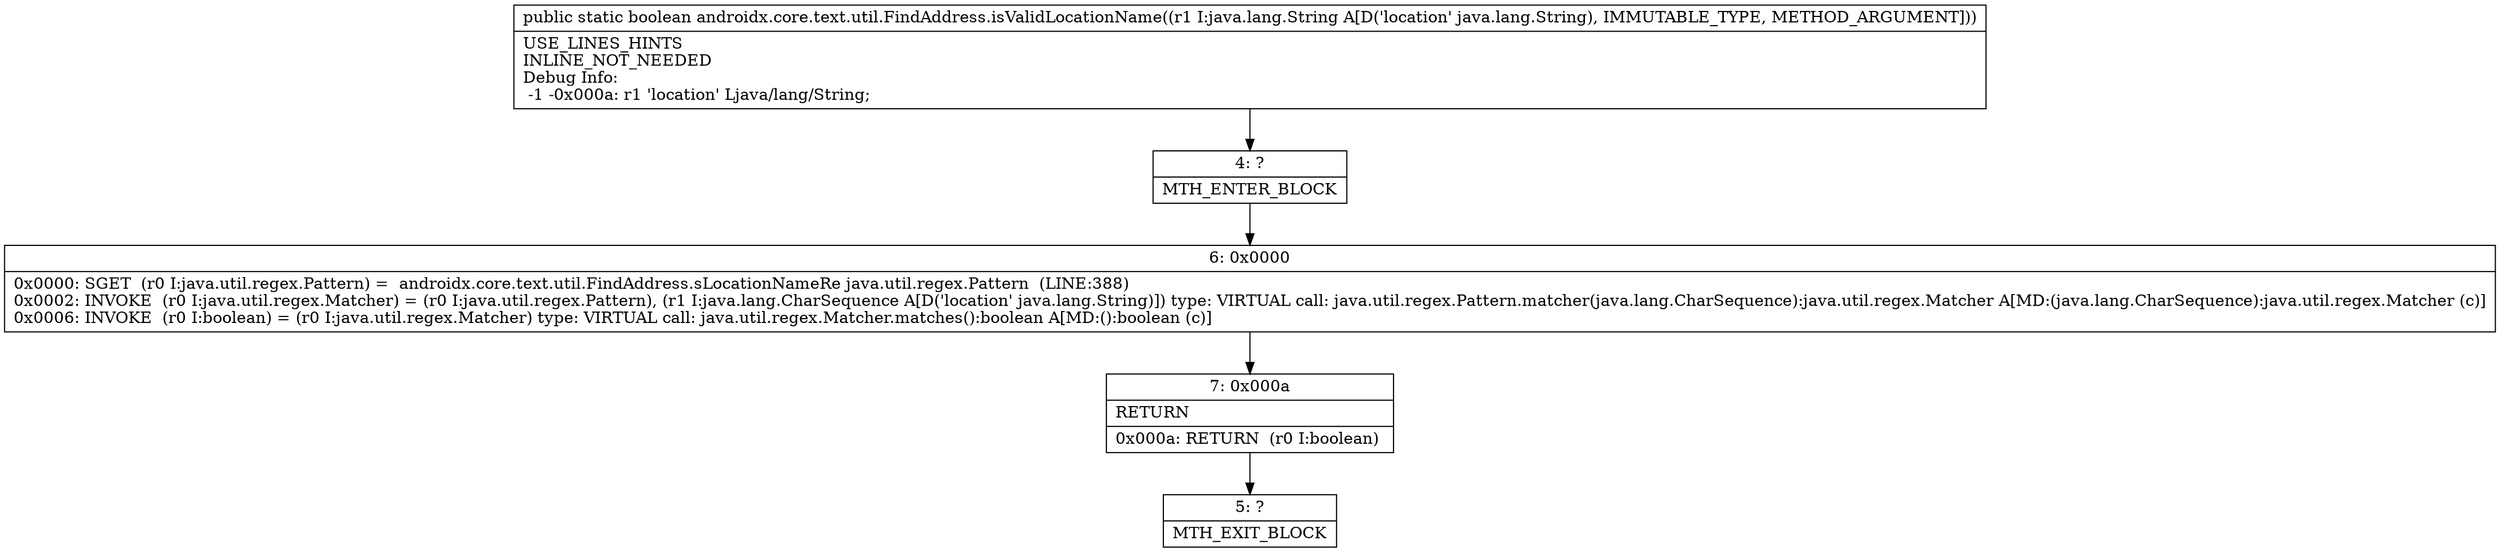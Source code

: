 digraph "CFG forandroidx.core.text.util.FindAddress.isValidLocationName(Ljava\/lang\/String;)Z" {
Node_4 [shape=record,label="{4\:\ ?|MTH_ENTER_BLOCK\l}"];
Node_6 [shape=record,label="{6\:\ 0x0000|0x0000: SGET  (r0 I:java.util.regex.Pattern) =  androidx.core.text.util.FindAddress.sLocationNameRe java.util.regex.Pattern  (LINE:388)\l0x0002: INVOKE  (r0 I:java.util.regex.Matcher) = (r0 I:java.util.regex.Pattern), (r1 I:java.lang.CharSequence A[D('location' java.lang.String)]) type: VIRTUAL call: java.util.regex.Pattern.matcher(java.lang.CharSequence):java.util.regex.Matcher A[MD:(java.lang.CharSequence):java.util.regex.Matcher (c)]\l0x0006: INVOKE  (r0 I:boolean) = (r0 I:java.util.regex.Matcher) type: VIRTUAL call: java.util.regex.Matcher.matches():boolean A[MD:():boolean (c)]\l}"];
Node_7 [shape=record,label="{7\:\ 0x000a|RETURN\l|0x000a: RETURN  (r0 I:boolean) \l}"];
Node_5 [shape=record,label="{5\:\ ?|MTH_EXIT_BLOCK\l}"];
MethodNode[shape=record,label="{public static boolean androidx.core.text.util.FindAddress.isValidLocationName((r1 I:java.lang.String A[D('location' java.lang.String), IMMUTABLE_TYPE, METHOD_ARGUMENT]))  | USE_LINES_HINTS\lINLINE_NOT_NEEDED\lDebug Info:\l  \-1 \-0x000a: r1 'location' Ljava\/lang\/String;\l}"];
MethodNode -> Node_4;Node_4 -> Node_6;
Node_6 -> Node_7;
Node_7 -> Node_5;
}

